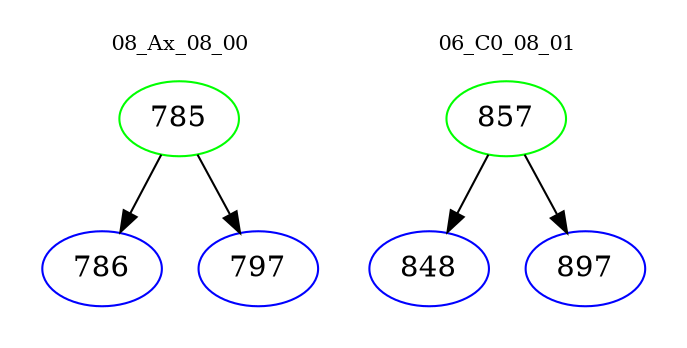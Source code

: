 digraph{
subgraph cluster_0 {
color = white
label = "08_Ax_08_00";
fontsize=10;
T0_785 [label="785", color="green"]
T0_785 -> T0_786 [color="black"]
T0_786 [label="786", color="blue"]
T0_785 -> T0_797 [color="black"]
T0_797 [label="797", color="blue"]
}
subgraph cluster_1 {
color = white
label = "06_C0_08_01";
fontsize=10;
T1_857 [label="857", color="green"]
T1_857 -> T1_848 [color="black"]
T1_848 [label="848", color="blue"]
T1_857 -> T1_897 [color="black"]
T1_897 [label="897", color="blue"]
}
}
